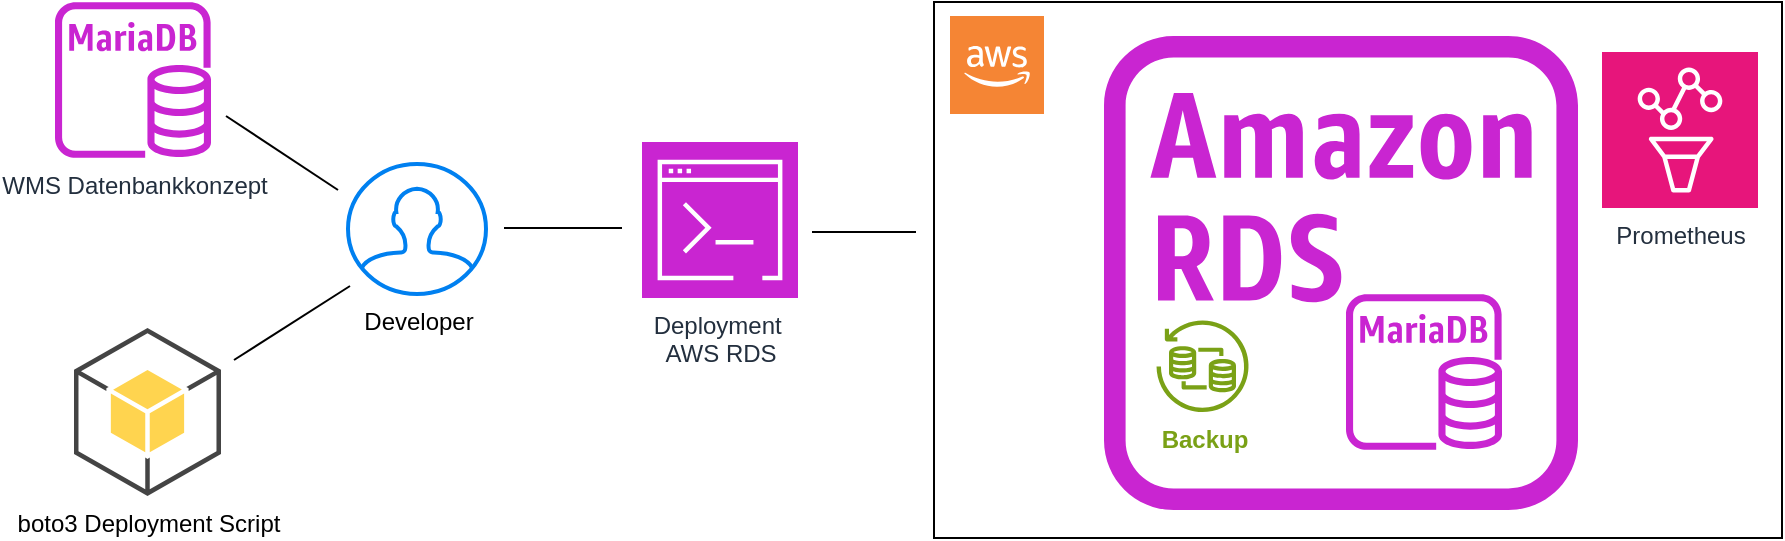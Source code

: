 <mxfile version="24.5.3" type="device">
  <diagram name="Page-1" id="RABYfwV_eksm-VZdK7Lp">
    <mxGraphModel dx="1914" dy="1325" grid="0" gridSize="10" guides="1" tooltips="1" connect="1" arrows="1" fold="1" page="0" pageScale="1" pageWidth="850" pageHeight="1100" math="0" shadow="0">
      <root>
        <mxCell id="0" />
        <mxCell id="1" parent="0" />
        <mxCell id="y7Nc0gfPf71BSPnIsDWY-1" value="" style="rounded=0;whiteSpace=wrap;html=1;" parent="1" vertex="1">
          <mxGeometry x="164" y="-16" width="424" height="268" as="geometry" />
        </mxCell>
        <mxCell id="y7Nc0gfPf71BSPnIsDWY-2" value="" style="sketch=0;outlineConnect=0;fontColor=#232F3E;gradientColor=none;fillColor=#C925D1;strokeColor=none;dashed=0;verticalLabelPosition=bottom;verticalAlign=top;align=center;html=1;fontSize=12;fontStyle=0;aspect=fixed;pointerEvents=1;shape=mxgraph.aws4.rds_mariadb_instance;" parent="1" vertex="1">
          <mxGeometry x="370" y="130" width="78" height="78" as="geometry" />
        </mxCell>
        <mxCell id="y7Nc0gfPf71BSPnIsDWY-3" value="" style="sketch=0;outlineConnect=0;fontColor=#232F3E;gradientColor=none;fillColor=#C925D1;strokeColor=none;dashed=0;verticalLabelPosition=bottom;verticalAlign=top;align=center;html=1;fontSize=12;fontStyle=0;aspect=fixed;pointerEvents=1;shape=mxgraph.aws4.rds_instance_alt;" parent="1" vertex="1">
          <mxGeometry x="249" y="1" width="237" height="237" as="geometry" />
        </mxCell>
        <mxCell id="y7Nc0gfPf71BSPnIsDWY-4" value="Prometheus&lt;div&gt;&lt;br&gt;&lt;/div&gt;" style="sketch=0;points=[[0,0,0],[0.25,0,0],[0.5,0,0],[0.75,0,0],[1,0,0],[0,1,0],[0.25,1,0],[0.5,1,0],[0.75,1,0],[1,1,0],[0,0.25,0],[0,0.5,0],[0,0.75,0],[1,0.25,0],[1,0.5,0],[1,0.75,0]];points=[[0,0,0],[0.25,0,0],[0.5,0,0],[0.75,0,0],[1,0,0],[0,1,0],[0.25,1,0],[0.5,1,0],[0.75,1,0],[1,1,0],[0,0.25,0],[0,0.5,0],[0,0.75,0],[1,0.25,0],[1,0.5,0],[1,0.75,0]];outlineConnect=0;fontColor=#232F3E;fillColor=#E7157B;strokeColor=#ffffff;dashed=0;verticalLabelPosition=bottom;verticalAlign=top;align=center;html=1;fontSize=12;fontStyle=0;aspect=fixed;shape=mxgraph.aws4.resourceIcon;resIcon=mxgraph.aws4.managed_service_for_prometheus;" parent="1" vertex="1">
          <mxGeometry x="498" y="9" width="78" height="78" as="geometry" />
        </mxCell>
        <mxCell id="y7Nc0gfPf71BSPnIsDWY-5" value="" style="outlineConnect=0;dashed=0;verticalLabelPosition=bottom;verticalAlign=top;align=center;html=1;shape=mxgraph.aws3.cloud_2;fillColor=#F58534;gradientColor=none;" parent="1" vertex="1">
          <mxGeometry x="172" y="-9" width="47" height="49" as="geometry" />
        </mxCell>
        <mxCell id="kQgt2tWPdjJarTZjN0CS-2" value="Developer" style="html=1;verticalLabelPosition=bottom;align=center;labelBackgroundColor=#ffffff;verticalAlign=top;strokeWidth=2;strokeColor=#0080F0;shadow=0;dashed=0;shape=mxgraph.ios7.icons.user;" parent="1" vertex="1">
          <mxGeometry x="-129" y="65" width="69" height="65" as="geometry" />
        </mxCell>
        <mxCell id="kQgt2tWPdjJarTZjN0CS-3" value="Deployment&amp;nbsp;&lt;br&gt;AWS RDS" style="sketch=0;points=[[0,0,0],[0.25,0,0],[0.5,0,0],[0.75,0,0],[1,0,0],[0,1,0],[0.25,1,0],[0.5,1,0],[0.75,1,0],[1,1,0],[0,0.25,0],[0,0.5,0],[0,0.75,0],[1,0.25,0],[1,0.5,0],[1,0.75,0]];outlineConnect=0;fontColor=#232F3E;fillColor=#C925D1;strokeColor=#ffffff;dashed=0;verticalLabelPosition=bottom;verticalAlign=top;align=center;html=1;fontSize=12;fontStyle=0;aspect=fixed;shape=mxgraph.aws4.resourceIcon;resIcon=mxgraph.aws4.command_line_interface;" parent="1" vertex="1">
          <mxGeometry x="18" y="54" width="78" height="78" as="geometry" />
        </mxCell>
        <mxCell id="fRO3yZ99jXJuDDPYZmIP-2" value="WMS Datenbankkonzept" style="sketch=0;outlineConnect=0;fontColor=#232F3E;gradientColor=none;fillColor=#C925D1;strokeColor=none;dashed=0;verticalLabelPosition=bottom;verticalAlign=top;align=center;html=1;fontSize=12;fontStyle=0;aspect=fixed;pointerEvents=1;shape=mxgraph.aws4.rds_mariadb_instance;" parent="1" vertex="1">
          <mxGeometry x="-275.5" y="-16" width="78" height="78" as="geometry" />
        </mxCell>
        <mxCell id="fRO3yZ99jXJuDDPYZmIP-3" value="boto3 Deployment Script" style="outlineConnect=0;dashed=0;verticalLabelPosition=bottom;verticalAlign=top;align=center;html=1;shape=mxgraph.aws3.android;fillColor=#FFD44F;gradientColor=none;" parent="1" vertex="1">
          <mxGeometry x="-266" y="147" width="73.5" height="84" as="geometry" />
        </mxCell>
        <mxCell id="fRO3yZ99jXJuDDPYZmIP-4" value="" style="endArrow=none;html=1;rounded=0;" parent="1" edge="1">
          <mxGeometry width="50" height="50" relative="1" as="geometry">
            <mxPoint x="-186" y="163" as="sourcePoint" />
            <mxPoint x="-128" y="126" as="targetPoint" />
          </mxGeometry>
        </mxCell>
        <mxCell id="fRO3yZ99jXJuDDPYZmIP-5" value="" style="endArrow=none;html=1;rounded=0;" parent="1" edge="1">
          <mxGeometry width="50" height="50" relative="1" as="geometry">
            <mxPoint x="-190" y="41" as="sourcePoint" />
            <mxPoint x="-134" y="78" as="targetPoint" />
          </mxGeometry>
        </mxCell>
        <mxCell id="fRO3yZ99jXJuDDPYZmIP-6" value="" style="endArrow=none;html=1;rounded=0;" parent="1" edge="1">
          <mxGeometry width="50" height="50" relative="1" as="geometry">
            <mxPoint x="-51" y="97" as="sourcePoint" />
            <mxPoint x="8" y="97" as="targetPoint" />
          </mxGeometry>
        </mxCell>
        <mxCell id="fRO3yZ99jXJuDDPYZmIP-7" value="" style="endArrow=none;html=1;rounded=0;" parent="1" edge="1">
          <mxGeometry width="50" height="50" relative="1" as="geometry">
            <mxPoint x="103" y="99" as="sourcePoint" />
            <mxPoint x="155" y="99" as="targetPoint" />
          </mxGeometry>
        </mxCell>
        <mxCell id="eh1mkLwceX3lnVoIsROr-1" value="&lt;font color=&quot;#7aa116&quot;&gt;&lt;b&gt;Backup&lt;/b&gt;&lt;/font&gt;" style="sketch=0;outlineConnect=0;fontColor=#232F3E;gradientColor=none;fillColor=#7AA116;strokeColor=none;dashed=0;verticalLabelPosition=bottom;verticalAlign=top;align=center;html=1;fontSize=12;fontStyle=0;aspect=fixed;pointerEvents=1;shape=mxgraph.aws4.backup_restore;" parent="1" vertex="1">
          <mxGeometry x="275" y="140.5" width="48.5" height="48.5" as="geometry" />
        </mxCell>
      </root>
    </mxGraphModel>
  </diagram>
</mxfile>
